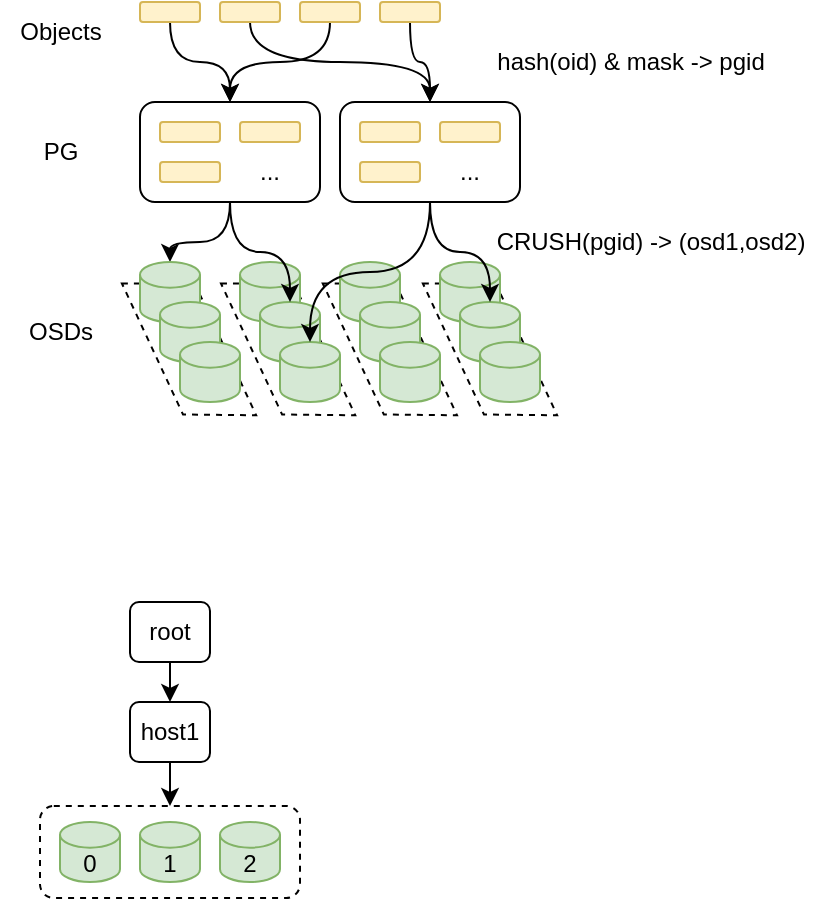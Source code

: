<mxfile version="16.6.4" type="github">
  <diagram id="BCJporrSiJa8j6uguEra" name="rados">
    <mxGraphModel dx="813" dy="510" grid="0" gridSize="10" guides="1" tooltips="1" connect="1" arrows="1" fold="1" page="1" pageScale="1" pageWidth="827" pageHeight="1169" math="0" shadow="0">
      <root>
        <mxCell id="0" />
        <mxCell id="1" parent="0" />
        <mxCell id="OppInWcc9_fyUfMfsVdF-82" value="" style="shape=parallelogram;perimeter=parallelogramPerimeter;whiteSpace=wrap;html=1;fixedSize=1;rotation=65;size=15.774;dashed=1;" vertex="1" parent="1">
          <mxGeometry x="250.94" y="227.16" width="88.12" height="33" as="geometry" />
        </mxCell>
        <mxCell id="OppInWcc9_fyUfMfsVdF-81" value="" style="shape=parallelogram;perimeter=parallelogramPerimeter;whiteSpace=wrap;html=1;fixedSize=1;rotation=65;size=15.774;dashed=1;" vertex="1" parent="1">
          <mxGeometry x="200.88" y="227.16" width="88.12" height="33" as="geometry" />
        </mxCell>
        <mxCell id="OppInWcc9_fyUfMfsVdF-80" value="" style="shape=parallelogram;perimeter=parallelogramPerimeter;whiteSpace=wrap;html=1;fixedSize=1;rotation=65;size=15.774;dashed=1;" vertex="1" parent="1">
          <mxGeometry x="150" y="227.16" width="88.12" height="33" as="geometry" />
        </mxCell>
        <mxCell id="OppInWcc9_fyUfMfsVdF-79" value="" style="shape=parallelogram;perimeter=parallelogramPerimeter;whiteSpace=wrap;html=1;fixedSize=1;rotation=65;size=15.774;dashed=1;" vertex="1" parent="1">
          <mxGeometry x="100.46" y="227.16" width="88.12" height="33" as="geometry" />
        </mxCell>
        <mxCell id="OppInWcc9_fyUfMfsVdF-74" value="" style="rounded=1;whiteSpace=wrap;html=1;dashed=1;" vertex="1" parent="1">
          <mxGeometry x="70" y="472" width="130" height="46" as="geometry" />
        </mxCell>
        <mxCell id="OppInWcc9_fyUfMfsVdF-13" style="edgeStyle=orthogonalEdgeStyle;curved=1;rounded=0;orthogonalLoop=1;jettySize=auto;html=1;entryX=0.5;entryY=0;entryDx=0;entryDy=0;" edge="1" parent="1" source="OppInWcc9_fyUfMfsVdF-1" target="OppInWcc9_fyUfMfsVdF-6">
          <mxGeometry relative="1" as="geometry" />
        </mxCell>
        <mxCell id="OppInWcc9_fyUfMfsVdF-1" value="" style="rounded=1;whiteSpace=wrap;html=1;fillColor=#fff2cc;strokeColor=#d6b656;" vertex="1" parent="1">
          <mxGeometry x="120" y="70" width="30" height="10" as="geometry" />
        </mxCell>
        <mxCell id="OppInWcc9_fyUfMfsVdF-19" style="edgeStyle=orthogonalEdgeStyle;curved=1;rounded=0;orthogonalLoop=1;jettySize=auto;html=1;entryX=0.5;entryY=0;entryDx=0;entryDy=0;exitX=0.5;exitY=1;exitDx=0;exitDy=0;" edge="1" parent="1" source="OppInWcc9_fyUfMfsVdF-2" target="OppInWcc9_fyUfMfsVdF-14">
          <mxGeometry relative="1" as="geometry" />
        </mxCell>
        <mxCell id="OppInWcc9_fyUfMfsVdF-2" value="" style="rounded=1;whiteSpace=wrap;html=1;fillColor=#fff2cc;strokeColor=#d6b656;" vertex="1" parent="1">
          <mxGeometry x="160" y="70" width="30" height="10" as="geometry" />
        </mxCell>
        <mxCell id="OppInWcc9_fyUfMfsVdF-21" style="edgeStyle=orthogonalEdgeStyle;curved=1;rounded=0;orthogonalLoop=1;jettySize=auto;html=1;entryX=0.5;entryY=0;entryDx=0;entryDy=0;" edge="1" parent="1" source="OppInWcc9_fyUfMfsVdF-3" target="OppInWcc9_fyUfMfsVdF-6">
          <mxGeometry relative="1" as="geometry" />
        </mxCell>
        <mxCell id="OppInWcc9_fyUfMfsVdF-3" value="" style="rounded=1;whiteSpace=wrap;html=1;fillColor=#fff2cc;strokeColor=#d6b656;" vertex="1" parent="1">
          <mxGeometry x="200" y="70" width="30" height="10" as="geometry" />
        </mxCell>
        <mxCell id="OppInWcc9_fyUfMfsVdF-22" style="edgeStyle=orthogonalEdgeStyle;curved=1;rounded=0;orthogonalLoop=1;jettySize=auto;html=1;entryX=0.5;entryY=0;entryDx=0;entryDy=0;" edge="1" parent="1" source="OppInWcc9_fyUfMfsVdF-4" target="OppInWcc9_fyUfMfsVdF-14">
          <mxGeometry relative="1" as="geometry" />
        </mxCell>
        <mxCell id="OppInWcc9_fyUfMfsVdF-4" value="" style="rounded=1;whiteSpace=wrap;html=1;fillColor=#fff2cc;strokeColor=#d6b656;" vertex="1" parent="1">
          <mxGeometry x="240" y="70" width="30" height="10" as="geometry" />
        </mxCell>
        <mxCell id="OppInWcc9_fyUfMfsVdF-5" value="Objects" style="text;html=1;align=center;verticalAlign=middle;resizable=0;points=[];autosize=1;strokeColor=none;fillColor=none;" vertex="1" parent="1">
          <mxGeometry x="50" y="75" width="60" height="20" as="geometry" />
        </mxCell>
        <mxCell id="OppInWcc9_fyUfMfsVdF-43" style="edgeStyle=orthogonalEdgeStyle;curved=1;rounded=0;orthogonalLoop=1;jettySize=auto;html=1;" edge="1" parent="1" source="OppInWcc9_fyUfMfsVdF-6" target="OppInWcc9_fyUfMfsVdF-27">
          <mxGeometry relative="1" as="geometry" />
        </mxCell>
        <mxCell id="OppInWcc9_fyUfMfsVdF-6" value="" style="rounded=1;whiteSpace=wrap;html=1;" vertex="1" parent="1">
          <mxGeometry x="120" y="120" width="90" height="50" as="geometry" />
        </mxCell>
        <mxCell id="OppInWcc9_fyUfMfsVdF-8" value="" style="rounded=1;whiteSpace=wrap;html=1;fillColor=#fff2cc;strokeColor=#d6b656;" vertex="1" parent="1">
          <mxGeometry x="130" y="130" width="30" height="10" as="geometry" />
        </mxCell>
        <mxCell id="OppInWcc9_fyUfMfsVdF-9" value="" style="rounded=1;whiteSpace=wrap;html=1;fillColor=#fff2cc;strokeColor=#d6b656;" vertex="1" parent="1">
          <mxGeometry x="170" y="130" width="30" height="10" as="geometry" />
        </mxCell>
        <mxCell id="OppInWcc9_fyUfMfsVdF-10" value="" style="rounded=1;whiteSpace=wrap;html=1;fillColor=#fff2cc;strokeColor=#d6b656;" vertex="1" parent="1">
          <mxGeometry x="130" y="150" width="30" height="10" as="geometry" />
        </mxCell>
        <mxCell id="OppInWcc9_fyUfMfsVdF-12" value="..." style="rounded=1;whiteSpace=wrap;html=1;strokeColor=none;" vertex="1" parent="1">
          <mxGeometry x="170" y="150" width="30" height="10" as="geometry" />
        </mxCell>
        <mxCell id="OppInWcc9_fyUfMfsVdF-14" value="" style="rounded=1;whiteSpace=wrap;html=1;" vertex="1" parent="1">
          <mxGeometry x="220" y="120" width="90" height="50" as="geometry" />
        </mxCell>
        <mxCell id="OppInWcc9_fyUfMfsVdF-15" value="" style="rounded=1;whiteSpace=wrap;html=1;fillColor=#fff2cc;strokeColor=#d6b656;" vertex="1" parent="1">
          <mxGeometry x="230" y="130" width="30" height="10" as="geometry" />
        </mxCell>
        <mxCell id="OppInWcc9_fyUfMfsVdF-16" value="" style="rounded=1;whiteSpace=wrap;html=1;fillColor=#fff2cc;strokeColor=#d6b656;" vertex="1" parent="1">
          <mxGeometry x="270" y="130" width="30" height="10" as="geometry" />
        </mxCell>
        <mxCell id="OppInWcc9_fyUfMfsVdF-17" value="" style="rounded=1;whiteSpace=wrap;html=1;fillColor=#fff2cc;strokeColor=#d6b656;" vertex="1" parent="1">
          <mxGeometry x="230" y="150" width="30" height="10" as="geometry" />
        </mxCell>
        <mxCell id="OppInWcc9_fyUfMfsVdF-18" value="..." style="rounded=1;whiteSpace=wrap;html=1;strokeColor=none;" vertex="1" parent="1">
          <mxGeometry x="270" y="150" width="30" height="10" as="geometry" />
        </mxCell>
        <mxCell id="OppInWcc9_fyUfMfsVdF-23" value="PG" style="text;html=1;align=center;verticalAlign=middle;resizable=0;points=[];autosize=1;strokeColor=none;fillColor=none;" vertex="1" parent="1">
          <mxGeometry x="65" y="135" width="30" height="20" as="geometry" />
        </mxCell>
        <mxCell id="OppInWcc9_fyUfMfsVdF-27" value="" style="shape=cylinder3;whiteSpace=wrap;html=1;boundedLbl=1;backgroundOutline=1;size=6.429;fillColor=#d5e8d4;strokeColor=#82b366;" vertex="1" parent="1">
          <mxGeometry x="120" y="200" width="30" height="30" as="geometry" />
        </mxCell>
        <mxCell id="OppInWcc9_fyUfMfsVdF-28" value="" style="shape=cylinder3;whiteSpace=wrap;html=1;boundedLbl=1;backgroundOutline=1;size=6.429;fillColor=#d5e8d4;strokeColor=#82b366;" vertex="1" parent="1">
          <mxGeometry x="170" y="200" width="30" height="30" as="geometry" />
        </mxCell>
        <mxCell id="OppInWcc9_fyUfMfsVdF-29" value="" style="shape=cylinder3;whiteSpace=wrap;html=1;boundedLbl=1;backgroundOutline=1;size=6.429;fillColor=#d5e8d4;strokeColor=#82b366;" vertex="1" parent="1">
          <mxGeometry x="130" y="220" width="30" height="30" as="geometry" />
        </mxCell>
        <mxCell id="OppInWcc9_fyUfMfsVdF-30" value="" style="shape=cylinder3;whiteSpace=wrap;html=1;boundedLbl=1;backgroundOutline=1;size=6.429;fillColor=#d5e8d4;strokeColor=#82b366;" vertex="1" parent="1">
          <mxGeometry x="180" y="220" width="30" height="30" as="geometry" />
        </mxCell>
        <mxCell id="OppInWcc9_fyUfMfsVdF-31" value="" style="shape=cylinder3;whiteSpace=wrap;html=1;boundedLbl=1;backgroundOutline=1;size=6.429;fillColor=#d5e8d4;strokeColor=#82b366;" vertex="1" parent="1">
          <mxGeometry x="140" y="240" width="30" height="30" as="geometry" />
        </mxCell>
        <mxCell id="OppInWcc9_fyUfMfsVdF-32" value="" style="shape=cylinder3;whiteSpace=wrap;html=1;boundedLbl=1;backgroundOutline=1;size=6.429;fillColor=#d5e8d4;strokeColor=#82b366;" vertex="1" parent="1">
          <mxGeometry x="190" y="240" width="30" height="30" as="geometry" />
        </mxCell>
        <mxCell id="OppInWcc9_fyUfMfsVdF-37" value="" style="shape=cylinder3;whiteSpace=wrap;html=1;boundedLbl=1;backgroundOutline=1;size=6.429;fillColor=#d5e8d4;strokeColor=#82b366;" vertex="1" parent="1">
          <mxGeometry x="220" y="200" width="30" height="30" as="geometry" />
        </mxCell>
        <mxCell id="OppInWcc9_fyUfMfsVdF-38" value="" style="shape=cylinder3;whiteSpace=wrap;html=1;boundedLbl=1;backgroundOutline=1;size=6.429;fillColor=#d5e8d4;strokeColor=#82b366;" vertex="1" parent="1">
          <mxGeometry x="230" y="220" width="30" height="30" as="geometry" />
        </mxCell>
        <mxCell id="OppInWcc9_fyUfMfsVdF-39" value="" style="shape=cylinder3;whiteSpace=wrap;html=1;boundedLbl=1;backgroundOutline=1;size=6.429;fillColor=#d5e8d4;strokeColor=#82b366;" vertex="1" parent="1">
          <mxGeometry x="240" y="240" width="30" height="30" as="geometry" />
        </mxCell>
        <mxCell id="OppInWcc9_fyUfMfsVdF-40" value="" style="shape=cylinder3;whiteSpace=wrap;html=1;boundedLbl=1;backgroundOutline=1;size=6.429;fillColor=#d5e8d4;strokeColor=#82b366;" vertex="1" parent="1">
          <mxGeometry x="270" y="200" width="30" height="30" as="geometry" />
        </mxCell>
        <mxCell id="OppInWcc9_fyUfMfsVdF-41" value="" style="shape=cylinder3;whiteSpace=wrap;html=1;boundedLbl=1;backgroundOutline=1;size=6.429;fillColor=#d5e8d4;strokeColor=#82b366;" vertex="1" parent="1">
          <mxGeometry x="280" y="220" width="30" height="30" as="geometry" />
        </mxCell>
        <mxCell id="OppInWcc9_fyUfMfsVdF-42" value="" style="shape=cylinder3;whiteSpace=wrap;html=1;boundedLbl=1;backgroundOutline=1;size=6.429;fillColor=#d5e8d4;strokeColor=#82b366;" vertex="1" parent="1">
          <mxGeometry x="290" y="240" width="30" height="30" as="geometry" />
        </mxCell>
        <mxCell id="OppInWcc9_fyUfMfsVdF-44" style="edgeStyle=orthogonalEdgeStyle;curved=1;rounded=0;orthogonalLoop=1;jettySize=auto;html=1;" edge="1" parent="1" source="OppInWcc9_fyUfMfsVdF-6" target="OppInWcc9_fyUfMfsVdF-30">
          <mxGeometry relative="1" as="geometry" />
        </mxCell>
        <mxCell id="OppInWcc9_fyUfMfsVdF-45" style="edgeStyle=orthogonalEdgeStyle;curved=1;rounded=0;orthogonalLoop=1;jettySize=auto;html=1;" edge="1" parent="1" source="OppInWcc9_fyUfMfsVdF-14" target="OppInWcc9_fyUfMfsVdF-32">
          <mxGeometry relative="1" as="geometry" />
        </mxCell>
        <mxCell id="OppInWcc9_fyUfMfsVdF-46" style="edgeStyle=orthogonalEdgeStyle;curved=1;rounded=0;orthogonalLoop=1;jettySize=auto;html=1;" edge="1" parent="1" source="OppInWcc9_fyUfMfsVdF-14" target="OppInWcc9_fyUfMfsVdF-41">
          <mxGeometry relative="1" as="geometry" />
        </mxCell>
        <mxCell id="OppInWcc9_fyUfMfsVdF-47" value="OSDs" style="text;html=1;align=center;verticalAlign=middle;resizable=0;points=[];autosize=1;strokeColor=none;fillColor=none;" vertex="1" parent="1">
          <mxGeometry x="55" y="225" width="50" height="20" as="geometry" />
        </mxCell>
        <mxCell id="OppInWcc9_fyUfMfsVdF-48" value="hash(oid) &amp;amp; mask -&amp;gt; pgid" style="text;html=1;align=center;verticalAlign=middle;resizable=0;points=[];autosize=1;strokeColor=none;fillColor=none;" vertex="1" parent="1">
          <mxGeometry x="290" y="90" width="150" height="20" as="geometry" />
        </mxCell>
        <mxCell id="OppInWcc9_fyUfMfsVdF-49" value="CRUSH(pgid) -&amp;gt; (osd1,osd2)" style="text;html=1;align=center;verticalAlign=middle;resizable=0;points=[];autosize=1;strokeColor=none;fillColor=none;" vertex="1" parent="1">
          <mxGeometry x="290" y="180" width="170" height="20" as="geometry" />
        </mxCell>
        <mxCell id="OppInWcc9_fyUfMfsVdF-54" value="0" style="shape=cylinder3;whiteSpace=wrap;html=1;boundedLbl=1;backgroundOutline=1;size=6.429;fillColor=#d5e8d4;strokeColor=#82b366;" vertex="1" parent="1">
          <mxGeometry x="80" y="480" width="30" height="30" as="geometry" />
        </mxCell>
        <mxCell id="OppInWcc9_fyUfMfsVdF-56" value="1" style="shape=cylinder3;whiteSpace=wrap;html=1;boundedLbl=1;backgroundOutline=1;size=6.429;fillColor=#d5e8d4;strokeColor=#82b366;" vertex="1" parent="1">
          <mxGeometry x="120" y="480" width="30" height="30" as="geometry" />
        </mxCell>
        <mxCell id="OppInWcc9_fyUfMfsVdF-58" value="2" style="shape=cylinder3;whiteSpace=wrap;html=1;boundedLbl=1;backgroundOutline=1;size=6.429;fillColor=#d5e8d4;strokeColor=#82b366;" vertex="1" parent="1">
          <mxGeometry x="160" y="480" width="30" height="30" as="geometry" />
        </mxCell>
        <mxCell id="OppInWcc9_fyUfMfsVdF-76" style="edgeStyle=orthogonalEdgeStyle;curved=1;rounded=0;orthogonalLoop=1;jettySize=auto;html=1;entryX=0.5;entryY=0;entryDx=0;entryDy=0;" edge="1" parent="1" source="OppInWcc9_fyUfMfsVdF-75" target="OppInWcc9_fyUfMfsVdF-74">
          <mxGeometry relative="1" as="geometry" />
        </mxCell>
        <mxCell id="OppInWcc9_fyUfMfsVdF-75" value="host1" style="rounded=1;whiteSpace=wrap;html=1;" vertex="1" parent="1">
          <mxGeometry x="115" y="420" width="40" height="30" as="geometry" />
        </mxCell>
        <mxCell id="OppInWcc9_fyUfMfsVdF-78" value="" style="edgeStyle=orthogonalEdgeStyle;curved=1;rounded=0;orthogonalLoop=1;jettySize=auto;html=1;" edge="1" parent="1" source="OppInWcc9_fyUfMfsVdF-77" target="OppInWcc9_fyUfMfsVdF-75">
          <mxGeometry relative="1" as="geometry" />
        </mxCell>
        <mxCell id="OppInWcc9_fyUfMfsVdF-77" value="root" style="rounded=1;whiteSpace=wrap;html=1;" vertex="1" parent="1">
          <mxGeometry x="115" y="370" width="40" height="30" as="geometry" />
        </mxCell>
      </root>
    </mxGraphModel>
  </diagram>
</mxfile>
